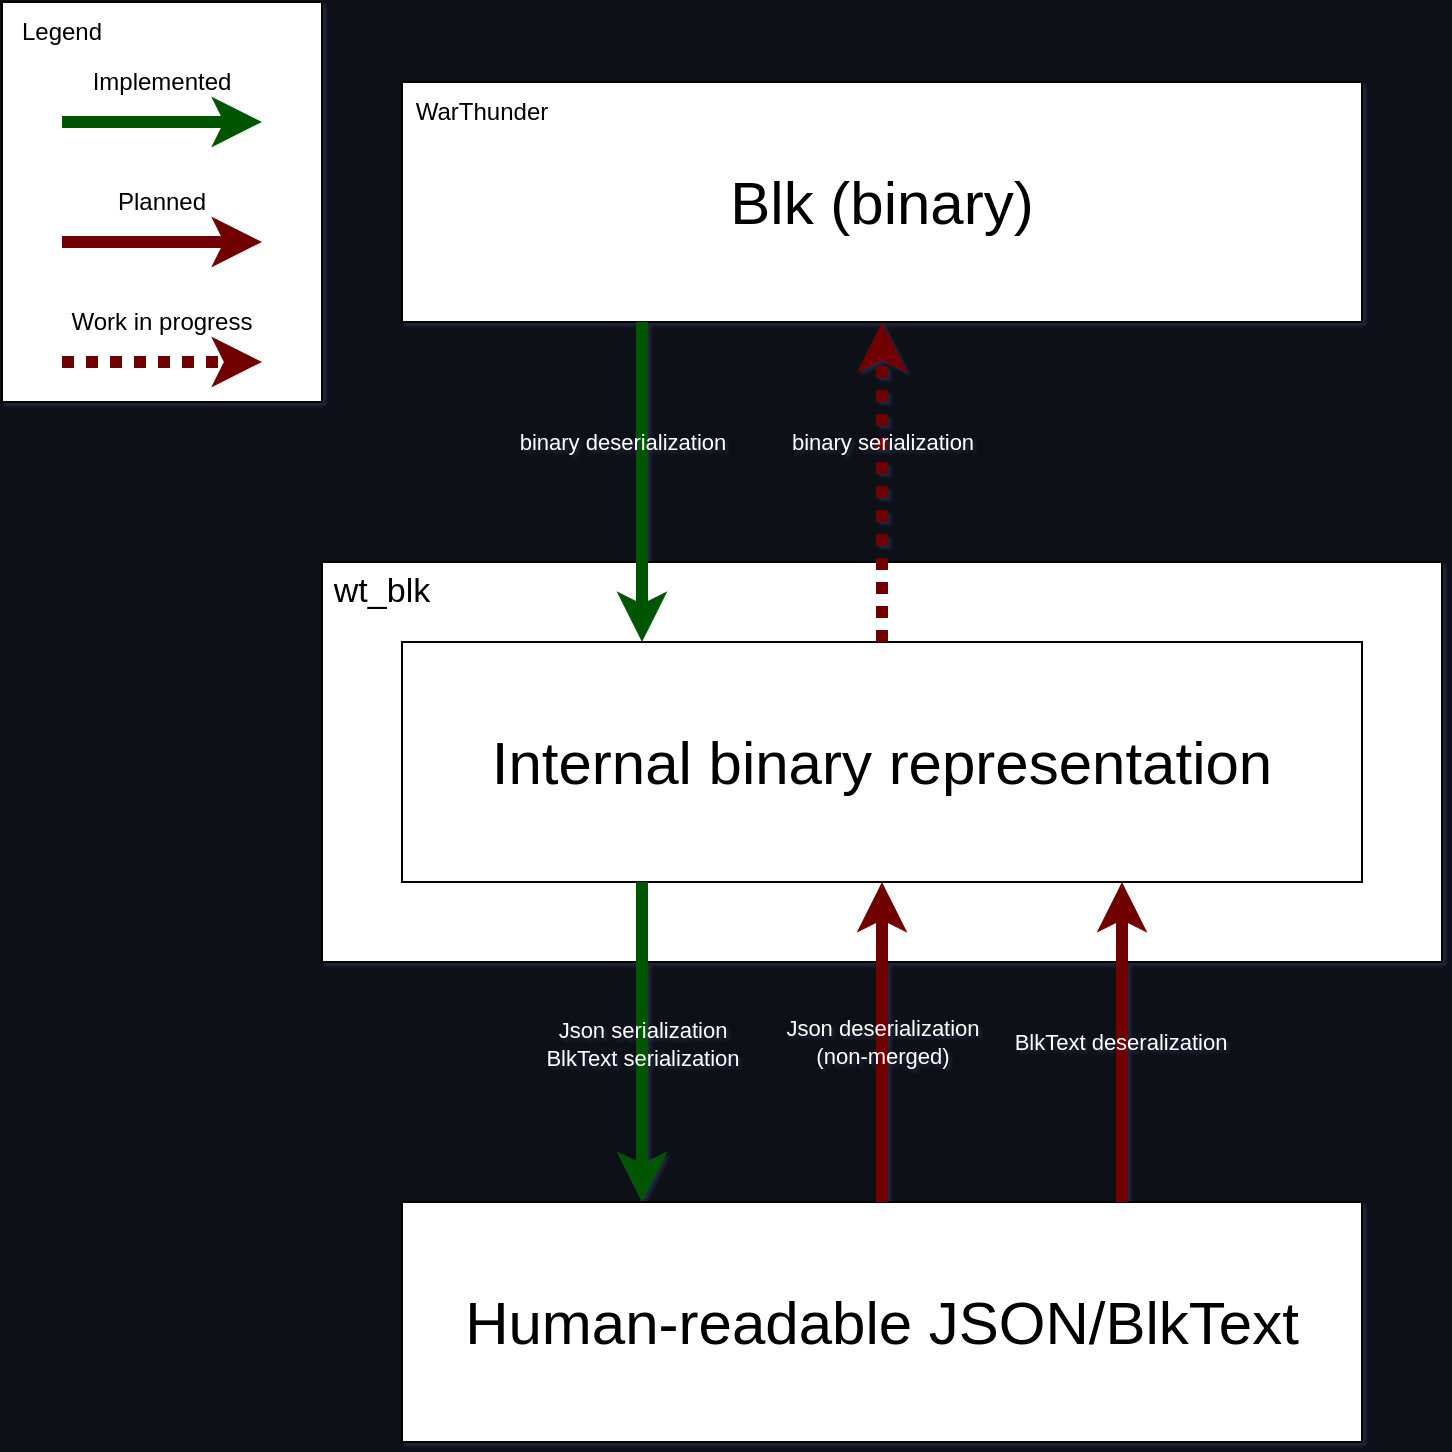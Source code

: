 <mxfile version="20.5.3" type="embed"><diagram name="Page-1" id="x45XZfGYX57E206BUSX4"><mxGraphModel dx="1028" dy="719" grid="1" gridSize="10" guides="1" tooltips="1" connect="1" arrows="1" fold="1" page="1" pageScale="1" pageWidth="850" pageHeight="1100" background="#0d1117" math="0" shadow="1"><root><mxCell id="0"/><mxCell id="1" parent="0"/><mxCell id="Vfzyvi4p-2ZKuOf08ouw-1" value="" style="rounded=0;whiteSpace=wrap;html=1;labelBackgroundColor=none;" parent="1" vertex="1"><mxGeometry x="160" y="280" width="560" height="200" as="geometry"/></mxCell><mxCell id="Vfzyvi4p-2ZKuOf08ouw-2" value="&lt;font style=&quot;font-size: 17px;&quot;&gt;wt_blk&lt;/font&gt;" style="text;html=1;strokeColor=none;fillColor=none;align=center;verticalAlign=middle;whiteSpace=wrap;rounded=0;labelBackgroundColor=none;" parent="1" vertex="1"><mxGeometry x="160" y="280" width="60" height="30" as="geometry"/></mxCell><mxCell id="Vfzyvi4p-2ZKuOf08ouw-3" value="&lt;font style=&quot;font-size: 30px;&quot;&gt;Blk (binary)&lt;/font&gt;" style="rounded=0;whiteSpace=wrap;html=1;labelBackgroundColor=none;" parent="1" vertex="1"><mxGeometry x="200" y="40" width="480" height="120" as="geometry"/></mxCell><mxCell id="Vfzyvi4p-2ZKuOf08ouw-4" value="WarThunder" style="text;html=1;strokeColor=none;fillColor=none;align=center;verticalAlign=middle;whiteSpace=wrap;rounded=0;labelBackgroundColor=none;" parent="1" vertex="1"><mxGeometry x="200" y="40" width="80" height="30" as="geometry"/></mxCell><mxCell id="Vfzyvi4p-2ZKuOf08ouw-5" value="&lt;font style=&quot;font-size: 30px;&quot;&gt;Internal binary representation&lt;/font&gt;" style="rounded=0;whiteSpace=wrap;html=1;labelBackgroundColor=none;" parent="1" vertex="1"><mxGeometry x="200" y="320" width="480" height="120" as="geometry"/></mxCell><mxCell id="Vfzyvi4p-2ZKuOf08ouw-7" value="" style="endArrow=classic;html=1;rounded=0;exitX=0.5;exitY=0;exitDx=0;exitDy=0;entryX=0.5;entryY=1;entryDx=0;entryDy=0;dashed=1;dashPattern=1 1;labelBackgroundColor=none;fontColor=default;fillColor=#a20025;strokeColor=#6F0000;strokeWidth=6;" parent="1" source="Vfzyvi4p-2ZKuOf08ouw-5" target="Vfzyvi4p-2ZKuOf08ouw-3" edge="1"><mxGeometry width="50" height="50" relative="1" as="geometry"><mxPoint x="280" y="310" as="sourcePoint"/><mxPoint x="440" y="200" as="targetPoint"/></mxGeometry></mxCell><mxCell id="Vfzyvi4p-2ZKuOf08ouw-8" value="binary serialization" style="edgeLabel;html=1;align=center;verticalAlign=middle;resizable=0;points=[];labelBackgroundColor=none;rounded=0;fontColor=#FFFFFF;" parent="Vfzyvi4p-2ZKuOf08ouw-7" vertex="1" connectable="0"><mxGeometry x="0.062" y="-3" relative="1" as="geometry"><mxPoint x="-3" y="-15" as="offset"/></mxGeometry></mxCell><mxCell id="Vfzyvi4p-2ZKuOf08ouw-9" value="" style="endArrow=classic;html=1;rounded=0;exitX=0.25;exitY=1;exitDx=0;exitDy=0;entryX=0.25;entryY=0;entryDx=0;entryDy=0;labelBackgroundColor=none;fontColor=default;fillColor=#008a00;strokeColor=#005700;strokeWidth=6;" parent="1" source="Vfzyvi4p-2ZKuOf08ouw-3" target="Vfzyvi4p-2ZKuOf08ouw-5" edge="1"><mxGeometry width="50" height="50" relative="1" as="geometry"><mxPoint x="280" y="310" as="sourcePoint"/><mxPoint x="280" y="210" as="targetPoint"/></mxGeometry></mxCell><mxCell id="Vfzyvi4p-2ZKuOf08ouw-10" value="binary deserialization" style="edgeLabel;html=1;align=center;verticalAlign=middle;resizable=0;points=[];labelBackgroundColor=none;rounded=0;fontColor=#FFFFFF;" parent="Vfzyvi4p-2ZKuOf08ouw-9" vertex="1" connectable="0"><mxGeometry x="-0.153" y="2" relative="1" as="geometry"><mxPoint x="-12" y="-8" as="offset"/></mxGeometry></mxCell><mxCell id="Vfzyvi4p-2ZKuOf08ouw-11" value="&lt;font style=&quot;font-size: 30px;&quot;&gt;Human-readable JSON/BlkText&lt;/font&gt;" style="rounded=0;whiteSpace=wrap;html=1;labelBackgroundColor=none;" parent="1" vertex="1"><mxGeometry x="200" y="600" width="480" height="120" as="geometry"/></mxCell><mxCell id="Vfzyvi4p-2ZKuOf08ouw-12" value="" style="endArrow=classic;html=1;rounded=0;exitX=0.25;exitY=1;exitDx=0;exitDy=0;entryX=0.25;entryY=0;entryDx=0;entryDy=0;labelBackgroundColor=none;fontColor=default;fillColor=#008a00;strokeColor=#005700;strokeWidth=6;" parent="1" source="Vfzyvi4p-2ZKuOf08ouw-5" target="Vfzyvi4p-2ZKuOf08ouw-11" edge="1"><mxGeometry width="50" height="50" relative="1" as="geometry"><mxPoint x="550" y="390" as="sourcePoint"/><mxPoint x="600" y="340" as="targetPoint"/></mxGeometry></mxCell><mxCell id="Vfzyvi4p-2ZKuOf08ouw-14" value="Json serialization&lt;br&gt;BlkText serialization" style="edgeLabel;html=1;align=center;verticalAlign=middle;resizable=0;points=[];labelBackgroundColor=none;rounded=0;fontColor=#FFFFFF;" parent="Vfzyvi4p-2ZKuOf08ouw-12" vertex="1" connectable="0"><mxGeometry x="-0.12" relative="1" as="geometry"><mxPoint y="10" as="offset"/></mxGeometry></mxCell><mxCell id="Vfzyvi4p-2ZKuOf08ouw-15" value="" style="endArrow=classic;html=1;rounded=0;exitX=0.5;exitY=0;exitDx=0;exitDy=0;entryX=0.5;entryY=1;entryDx=0;entryDy=0;labelBackgroundColor=none;fontColor=default;fillColor=#a20025;strokeColor=#6F0000;strokeWidth=6;" parent="1" source="Vfzyvi4p-2ZKuOf08ouw-11" target="Vfzyvi4p-2ZKuOf08ouw-5" edge="1"><mxGeometry width="50" height="50" relative="1" as="geometry"><mxPoint x="460" y="550" as="sourcePoint"/><mxPoint x="600" y="340" as="targetPoint"/></mxGeometry></mxCell><mxCell id="Vfzyvi4p-2ZKuOf08ouw-16" value="Json deserialization&lt;br&gt;(non-merged)" style="edgeLabel;html=1;align=center;verticalAlign=middle;resizable=0;points=[];labelBackgroundColor=none;rounded=0;fontColor=#FFFFFF;" parent="Vfzyvi4p-2ZKuOf08ouw-15" vertex="1" connectable="0"><mxGeometry x="0.04" y="1" relative="1" as="geometry"><mxPoint x="1" y="3" as="offset"/></mxGeometry></mxCell><mxCell id="Vfzyvi4p-2ZKuOf08ouw-18" value="" style="endArrow=classic;html=1;rounded=0;exitX=0.75;exitY=0;exitDx=0;exitDy=0;entryX=0.75;entryY=1;entryDx=0;entryDy=0;labelBackgroundColor=none;fontColor=default;fillColor=#a20025;strokeColor=#6F0000;strokeWidth=6;" parent="1" source="Vfzyvi4p-2ZKuOf08ouw-11" target="Vfzyvi4p-2ZKuOf08ouw-5" edge="1"><mxGeometry width="50" height="50" relative="1" as="geometry"><mxPoint x="550" y="390" as="sourcePoint"/><mxPoint x="600" y="340" as="targetPoint"/></mxGeometry></mxCell><mxCell id="Vfzyvi4p-2ZKuOf08ouw-20" value="BlkText deseralization" style="edgeLabel;html=1;align=center;verticalAlign=middle;resizable=0;points=[];labelBackgroundColor=none;rounded=0;fontColor=#FFFFFF;" parent="Vfzyvi4p-2ZKuOf08ouw-18" vertex="1" connectable="0"><mxGeometry x="0.04" y="1" relative="1" as="geometry"><mxPoint y="3" as="offset"/></mxGeometry></mxCell><mxCell id="Vfzyvi4p-2ZKuOf08ouw-21" value="" style="rounded=0;whiteSpace=wrap;html=1;labelBackgroundColor=none;" parent="1" vertex="1"><mxGeometry width="160" height="200" as="geometry"/></mxCell><mxCell id="Vfzyvi4p-2ZKuOf08ouw-22" value="Legend" style="text;html=1;strokeColor=none;fillColor=none;align=center;verticalAlign=middle;whiteSpace=wrap;rounded=0;labelBackgroundColor=none;" parent="1" vertex="1"><mxGeometry width="60" height="30" as="geometry"/></mxCell><mxCell id="Vfzyvi4p-2ZKuOf08ouw-23" value="" style="endArrow=classic;html=1;rounded=0;elbow=horizontal;labelBackgroundColor=none;fontColor=default;fillColor=#008a00;strokeColor=#005700;strokeWidth=6;" parent="1" edge="1"><mxGeometry width="50" height="50" relative="1" as="geometry"><mxPoint x="30" y="60" as="sourcePoint"/><mxPoint x="130" y="60" as="targetPoint"/></mxGeometry></mxCell><mxCell id="Vfzyvi4p-2ZKuOf08ouw-25" value="Implemented" style="text;html=1;strokeColor=none;fillColor=none;align=center;verticalAlign=middle;whiteSpace=wrap;rounded=0;labelBackgroundColor=none;" parent="1" vertex="1"><mxGeometry x="50" y="30" width="60" height="20" as="geometry"/></mxCell><mxCell id="Vfzyvi4p-2ZKuOf08ouw-26" value="" style="endArrow=classic;html=1;rounded=0;elbow=horizontal;labelBackgroundColor=none;fontColor=default;fillColor=#a20025;strokeColor=#6F0000;strokeWidth=6;" parent="1" edge="1"><mxGeometry width="50" height="50" relative="1" as="geometry"><mxPoint x="30" y="120" as="sourcePoint"/><mxPoint x="130" y="120" as="targetPoint"/></mxGeometry></mxCell><mxCell id="Vfzyvi4p-2ZKuOf08ouw-27" value="Planned" style="text;html=1;strokeColor=none;fillColor=none;align=center;verticalAlign=middle;whiteSpace=wrap;rounded=0;labelBackgroundColor=none;" parent="1" vertex="1"><mxGeometry x="50" y="90" width="60" height="20" as="geometry"/></mxCell><mxCell id="Vfzyvi4p-2ZKuOf08ouw-30" value="" style="endArrow=classic;html=1;rounded=0;elbow=horizontal;dashed=1;dashPattern=1 1;labelBackgroundColor=none;fontColor=default;fillColor=#a20025;strokeColor=#6F0000;strokeWidth=6;" parent="1" edge="1"><mxGeometry width="50" height="50" relative="1" as="geometry"><mxPoint x="30" y="180" as="sourcePoint"/><mxPoint x="130" y="180" as="targetPoint"/></mxGeometry></mxCell><mxCell id="Vfzyvi4p-2ZKuOf08ouw-31" value="Work in progress" style="text;html=1;strokeColor=none;fillColor=none;align=center;verticalAlign=middle;whiteSpace=wrap;rounded=0;labelBackgroundColor=none;" parent="1" vertex="1"><mxGeometry x="30" y="150" width="100" height="20" as="geometry"/></mxCell></root></mxGraphModel></diagram></mxfile>